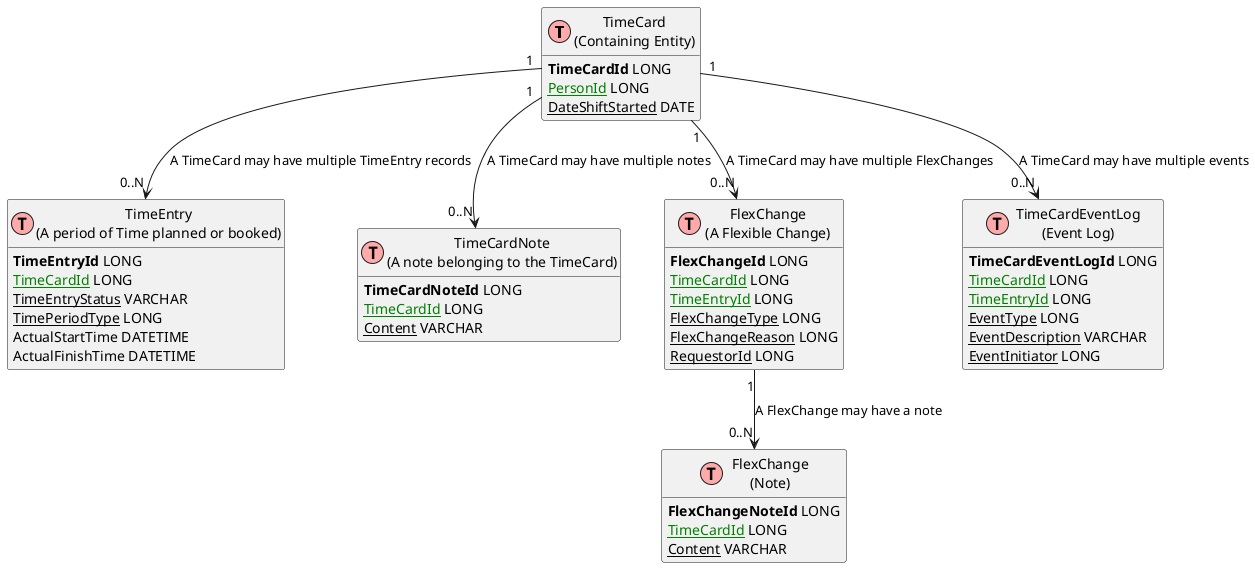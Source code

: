@startuml
' uncomment the line below if you're using computer with a retina display
' skinparam dpi 300
!define Table(name,desc) class name as "desc" << (T,#FFAAAA) >>
' we use bold for primary key
' green color for unique
' and underscore for not_null
!define primary_key(x) <b>x</b>
!define unique(x) <color:green>x</color>
!define not_null(x) <u>x</u>
' other tags available:
' <i></i>
' <back:COLOR></color>, where color is a color name or html color code
' (#FFAACC)
' see: http://plantuml.com/classes.html#More
hide methods
hide stereotypes

' entities

Table(TimeCard, "TimeCard\n(Containing Entity)") {
primary_key(TimeCardId) LONG
not_null(unique(PersonId)) LONG
not_null(DateShiftStarted) DATE
not null(TimeCardStatus) VARCHAR
}

Table(TimeEntry, "TimeEntry\n(A period of Time planned or booked)") {
primary_key(TimeEntryId) LONG
not_null(unique(TimeCardId)) LONG
not_null(TimeEntryStatus) VARCHAR
not_null(TimePeriodType) LONG
ActualStartTime DATETIME
ActualFinishTime DATETIME
}

Table(TimeCardNote, "TimeCardNote\n(A note belonging to the TimeCard)") {
primary_key(TimeCardNoteId) LONG
not_null(unique(TimeCardId)) LONG
not_null(Content) VARCHAR
}

Table(FlexChange, "FlexChange\n(A Flexible Change)") {
primary_key(FlexChangeId) LONG
not_null(unique(TimeCardId)) LONG
not_null(unique(TimeEntryId)) LONG
not_null(FlexChangeType) LONG
not_null(FlexChangeReason) LONG
not_null(RequestorId) LONG
}

Table(FlexChangeNote, "FlexChange\n(Note)") {
primary_key(FlexChangeNoteId) LONG
not_null(unique(TimeCardId)) LONG
not_null(Content) VARCHAR
}

Table(TimeCardEventLog, "TimeCardEventLog\n(Event Log)") {
primary_key(TimeCardEventLogId) LONG
not_null(unique(TimeCardId)) LONG
not_null(unique(TimeEntryId)) LONG
not_null(EventType) LONG
not_null(EventDescription) VARCHAR
not_null(EventInitiator) LONG
}

' relationships
' one-to-one relationship
'user -- user_profile : "A user only \nhas one profile"
' one to may relationship
'user --> session : "A user may have\n many sessions"
' many to many relationship
' Add mark if you like
TimeCard   "1" --> "0..N" TimeEntry : A TimeCard may have multiple TimeEntry records
TimeCard   "1" --> "0..N" TimeCardNote : A TimeCard may have multiple notes
TimeCard   "1" --> "0..N" FlexChange   : A TimeCard may have multiple FlexChanges
TimeCard   "1" --> "0..N" TimeCardEventLog : A TimeCard may have multiple events
FlexChange "1" --> "0..N" FlexChangeNote   : A FlexChange may have a note
@enduml